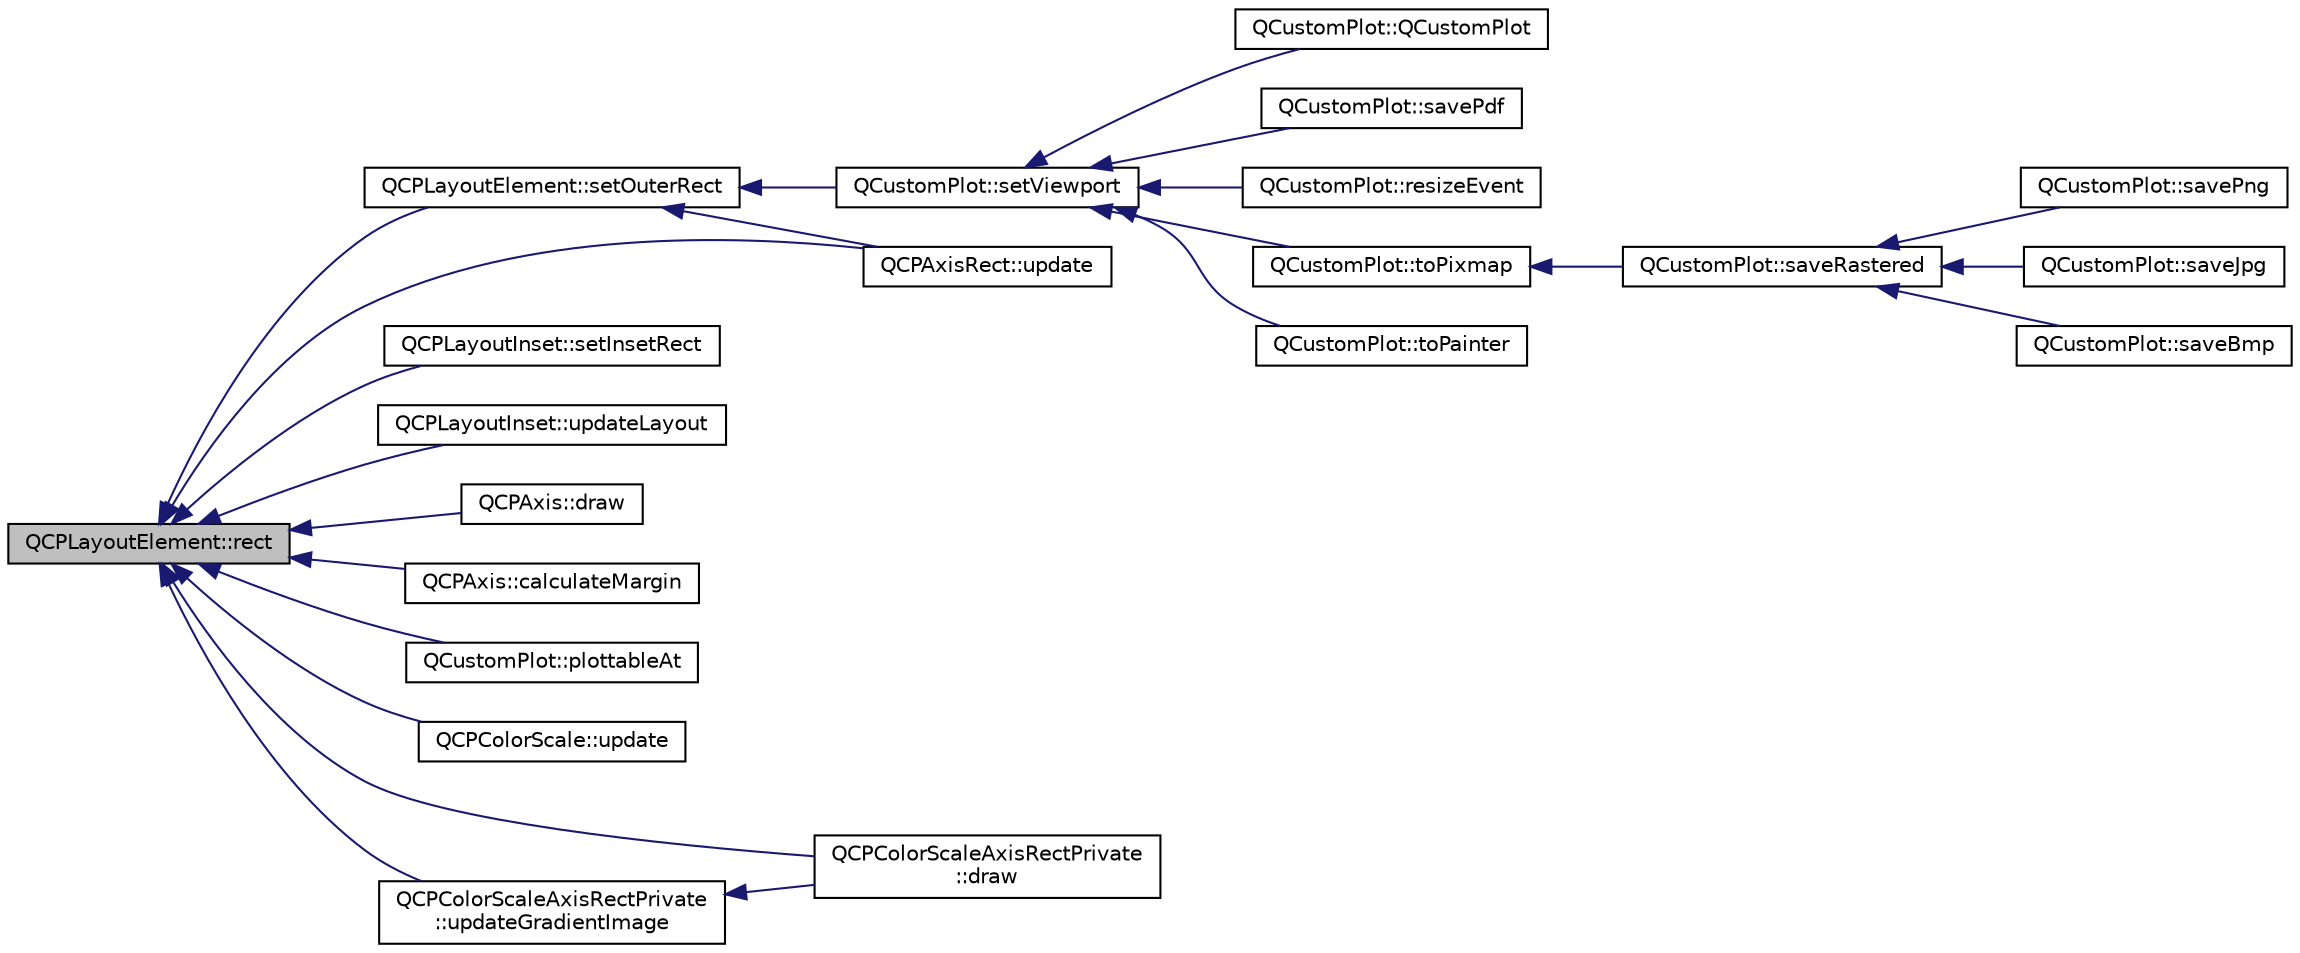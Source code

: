 digraph "QCPLayoutElement::rect"
{
  edge [fontname="Helvetica",fontsize="10",labelfontname="Helvetica",labelfontsize="10"];
  node [fontname="Helvetica",fontsize="10",shape=record];
  rankdir="LR";
  Node117 [label="QCPLayoutElement::rect",height=0.2,width=0.4,color="black", fillcolor="grey75", style="filled", fontcolor="black"];
  Node117 -> Node118 [dir="back",color="midnightblue",fontsize="10",style="solid",fontname="Helvetica"];
  Node118 [label="QCPLayoutElement::setOuterRect",height=0.2,width=0.4,color="black", fillcolor="white", style="filled",URL="$d5/db3/class_q_c_p_layout_element.html#a38975ea13e36de8e53391ce41d94bc0f"];
  Node118 -> Node119 [dir="back",color="midnightblue",fontsize="10",style="solid",fontname="Helvetica"];
  Node119 [label="QCustomPlot::setViewport",height=0.2,width=0.4,color="black", fillcolor="white", style="filled",URL="$dd/d9b/class_q_custom_plot.html#a3f9bc4b939dd8aaba9339fd09f273fc4"];
  Node119 -> Node120 [dir="back",color="midnightblue",fontsize="10",style="solid",fontname="Helvetica"];
  Node120 [label="QCustomPlot::QCustomPlot",height=0.2,width=0.4,color="black", fillcolor="white", style="filled",URL="$dd/d9b/class_q_custom_plot.html#a45b99626558651a6428b83972b0b34b8"];
  Node119 -> Node121 [dir="back",color="midnightblue",fontsize="10",style="solid",fontname="Helvetica"];
  Node121 [label="QCustomPlot::savePdf",height=0.2,width=0.4,color="black", fillcolor="white", style="filled",URL="$dd/d9b/class_q_custom_plot.html#aaf05c57a72daaeebc9685b670ec57b6d"];
  Node119 -> Node122 [dir="back",color="midnightblue",fontsize="10",style="solid",fontname="Helvetica"];
  Node122 [label="QCustomPlot::resizeEvent",height=0.2,width=0.4,color="black", fillcolor="white", style="filled",URL="$dd/d9b/class_q_custom_plot.html#a13e05523a40c3f08875df5cde85cf0d9"];
  Node119 -> Node123 [dir="back",color="midnightblue",fontsize="10",style="solid",fontname="Helvetica"];
  Node123 [label="QCustomPlot::toPixmap",height=0.2,width=0.4,color="black", fillcolor="white", style="filled",URL="$dd/d9b/class_q_custom_plot.html#aabb974d71ce96c137dc04eb6eab844fe"];
  Node123 -> Node124 [dir="back",color="midnightblue",fontsize="10",style="solid",fontname="Helvetica"];
  Node124 [label="QCustomPlot::saveRastered",height=0.2,width=0.4,color="black", fillcolor="white", style="filled",URL="$dd/d9b/class_q_custom_plot.html#ab528b84cf92baabe29b1d0ef2f77c93e"];
  Node124 -> Node125 [dir="back",color="midnightblue",fontsize="10",style="solid",fontname="Helvetica"];
  Node125 [label="QCustomPlot::savePng",height=0.2,width=0.4,color="black", fillcolor="white", style="filled",URL="$dd/d9b/class_q_custom_plot.html#a7636261aff1f6d25c9da749ece3fc8b8"];
  Node124 -> Node126 [dir="back",color="midnightblue",fontsize="10",style="solid",fontname="Helvetica"];
  Node126 [label="QCustomPlot::saveJpg",height=0.2,width=0.4,color="black", fillcolor="white", style="filled",URL="$dd/d9b/class_q_custom_plot.html#a490c722092d1771e8ce4a7a73dfd84ab"];
  Node124 -> Node127 [dir="back",color="midnightblue",fontsize="10",style="solid",fontname="Helvetica"];
  Node127 [label="QCustomPlot::saveBmp",height=0.2,width=0.4,color="black", fillcolor="white", style="filled",URL="$dd/d9b/class_q_custom_plot.html#a6629d9e8e6da4bf18055ee0257fdce9a"];
  Node119 -> Node128 [dir="back",color="midnightblue",fontsize="10",style="solid",fontname="Helvetica"];
  Node128 [label="QCustomPlot::toPainter",height=0.2,width=0.4,color="black", fillcolor="white", style="filled",URL="$dd/d9b/class_q_custom_plot.html#a1be68d5c0f1e086d6374d1340a193fb9"];
  Node118 -> Node129 [dir="back",color="midnightblue",fontsize="10",style="solid",fontname="Helvetica"];
  Node129 [label="QCPAxisRect::update",height=0.2,width=0.4,color="black", fillcolor="white", style="filled",URL="$d8/dad/class_q_c_p_axis_rect.html#a255080a017df9083a60a321ef2ba9ed8"];
  Node117 -> Node130 [dir="back",color="midnightblue",fontsize="10",style="solid",fontname="Helvetica"];
  Node130 [label="QCPLayoutInset::setInsetRect",height=0.2,width=0.4,color="black", fillcolor="white", style="filled",URL="$db/d91/class_q_c_p_layout_inset.html#aa487c8378a6f9533567a2e6430099dc3"];
  Node117 -> Node131 [dir="back",color="midnightblue",fontsize="10",style="solid",fontname="Helvetica"];
  Node131 [label="QCPLayoutInset::updateLayout",height=0.2,width=0.4,color="black", fillcolor="white", style="filled",URL="$db/d91/class_q_c_p_layout_inset.html#a7b33fdd51b18e6db7cea9bfb2d263b4a"];
  Node117 -> Node132 [dir="back",color="midnightblue",fontsize="10",style="solid",fontname="Helvetica"];
  Node132 [label="QCPAxis::draw",height=0.2,width=0.4,color="black", fillcolor="white", style="filled",URL="$d2/deb/class_q_c_p_axis.html#a258b1e783eda5cd14ec5552c696a424e"];
  Node117 -> Node133 [dir="back",color="midnightblue",fontsize="10",style="solid",fontname="Helvetica"];
  Node133 [label="QCPAxis::calculateMargin",height=0.2,width=0.4,color="black", fillcolor="white", style="filled",URL="$d2/deb/class_q_c_p_axis.html#a47bdb0a55de6759489ee47665199aebb"];
  Node117 -> Node134 [dir="back",color="midnightblue",fontsize="10",style="solid",fontname="Helvetica"];
  Node134 [label="QCustomPlot::plottableAt",height=0.2,width=0.4,color="black", fillcolor="white", style="filled",URL="$dd/d9b/class_q_custom_plot.html#acddbbd8b16dd633f0d94e5a736fbd8cf"];
  Node117 -> Node129 [dir="back",color="midnightblue",fontsize="10",style="solid",fontname="Helvetica"];
  Node117 -> Node135 [dir="back",color="midnightblue",fontsize="10",style="solid",fontname="Helvetica"];
  Node135 [label="QCPColorScale::update",height=0.2,width=0.4,color="black", fillcolor="white", style="filled",URL="$da/d2b/class_q_c_p_color_scale.html#ab8f6991ac88243fc582b44b183670334"];
  Node117 -> Node136 [dir="back",color="midnightblue",fontsize="10",style="solid",fontname="Helvetica"];
  Node136 [label="QCPColorScaleAxisRectPrivate\l::draw",height=0.2,width=0.4,color="black", fillcolor="white", style="filled",URL="$df/ddc/class_q_c_p_color_scale_axis_rect_private.html#adb67bfe9057a9dd9a85f548c274e6d98"];
  Node117 -> Node137 [dir="back",color="midnightblue",fontsize="10",style="solid",fontname="Helvetica"];
  Node137 [label="QCPColorScaleAxisRectPrivate\l::updateGradientImage",height=0.2,width=0.4,color="black", fillcolor="white", style="filled",URL="$df/ddc/class_q_c_p_color_scale_axis_rect_private.html#a73754cab312aeaddea1bfcc67cc079ac"];
  Node137 -> Node136 [dir="back",color="midnightblue",fontsize="10",style="solid",fontname="Helvetica"];
}

